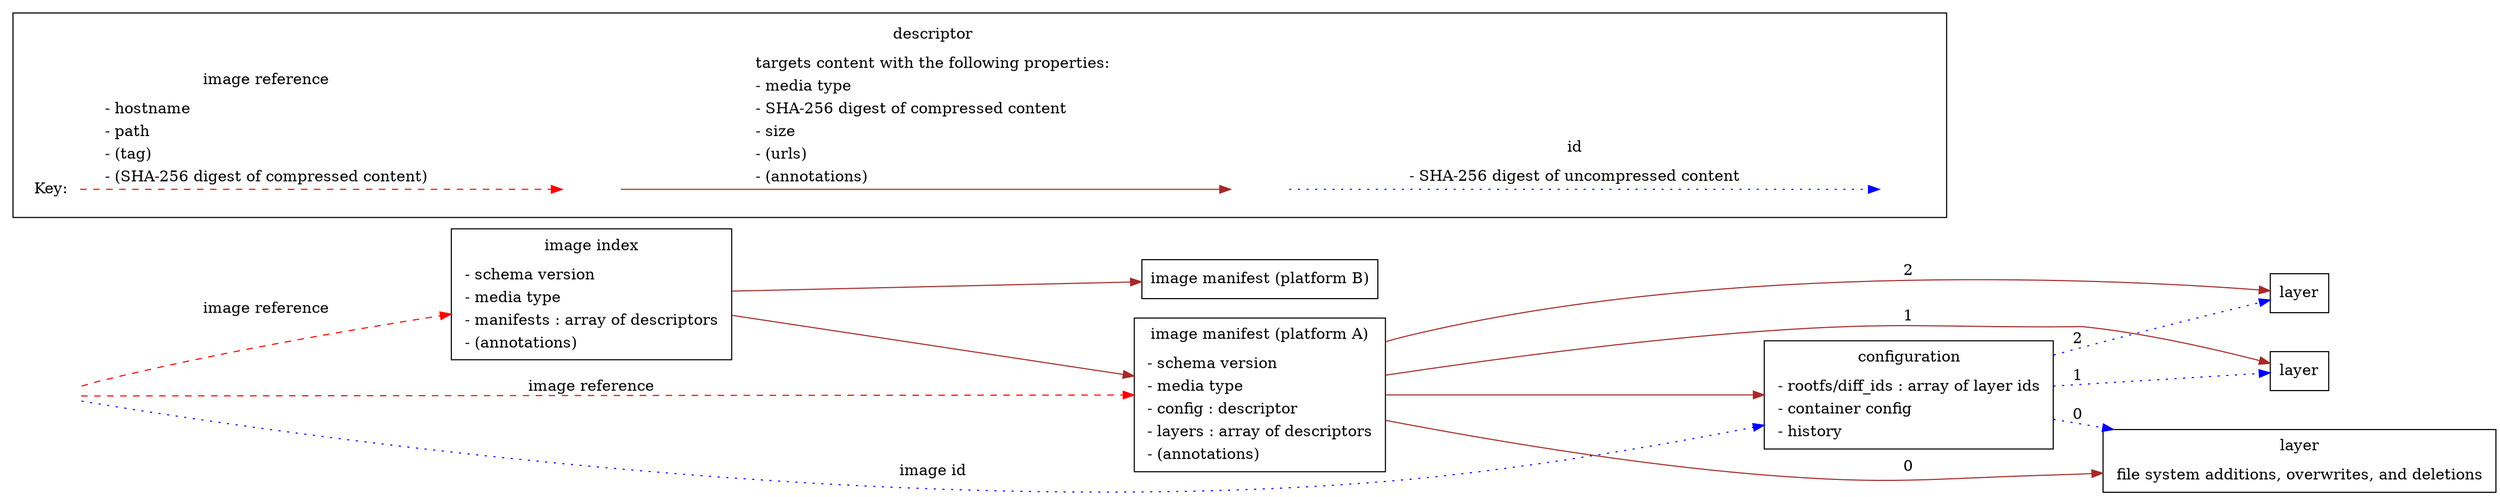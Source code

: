 digraph ociimage {
    rankdir=LR;
    node [shape=box];
    edge [splines=polyline];
    lrank [style=invisible][color=white];

    "manifest A"[label=<<table border="0">
        <tr><td align="center">image manifest (platform A)</td></tr>
        <tr><td align="center"></td></tr>
        <tr><td align="left">- schema version</td></tr>
        <tr><td align="left">- media type</td></tr>
        <tr><td align="left">- config : descriptor</td></tr>
        <tr><td align="left">- layers : array of descriptors</td></tr>
        <tr><td align="left">- (annotations)</td></tr>
    </table>>];

    "image index"[label=<<table border="0">
        <tr><td align="center">image index</td></tr>
        <tr><td></td></tr>
        <tr><td align="left">- schema version</td></tr>
        <tr><td align="left">- media type</td></tr>
        <tr><td align="left">- manifests : array of descriptors</td></tr>
        <tr><td align="left">- (annotations)</td></tr>
    </table>>];

    // references
    edge [color=red][style=dashed];
    client [style=invisible][color=white];
    client -> "image index"[label="image reference"];
    client -> "manifest A"[label="image reference"];

    // descriptors
    edge [color=brown][style=solid];
    "image index" -> "manifest A";
    "image index" -> "image manifest (platform B)";
    "configuration"[label=<<table border="0">
        <tr><td align="center">configuration</td></tr>
        <tr><td></td></tr>
        <tr><td align="left">- rootfs/diff_ids : array of layer ids</td></tr>
        <tr><td align="left">- container config</td></tr>
        <tr><td align="left">- history</td></tr>
    </table>>];
    "manifest A" -> "configuration";
    "layer 0"[label=<<table border="0">
        <tr><td align="center">layer</td></tr>
        <tr><td></td></tr>
        <tr><td align="left">file system additions, overwrites, and deletions</td></tr>
    </table>>];
    "layer 1"[label=layer];
    "layer 2"[label=layer];
    "manifest A" -> "layer 0"[label=0];
    "manifest A" -> "layer 1"[label=1];
    "manifest A" -> "layer 2"[label=2];

    // ids
    edge [color=blue][style=dotted];
    "client" -> "configuration"[label="image id"];
    "configuration" -> "layer 0"[label=0];
    "configuration" -> "layer 1"[label=1];
    "configuration" -> "layer 2"[label=2];

    // key
    subgraph cluster {
    k1 [label="Key:"][peripheries="0"];
    node [style=invisible][color=white];
    k2;
    k3;
    k4;
    node [style=solid][color=black];
    k1 -> k2[color=red][style=dashed][label=<<table border="0">
        <tr><td align="center">image reference</td></tr>
        <tr><td></td></tr>
        <tr><td align="left">- hostname</td></tr>
        <tr><td align="left">- path</td></tr>
        <tr><td align="left">- (tag)</td></tr>
        <tr><td align="left">- (SHA-256 digest of compressed content)</td></tr>
    </table>>];
    k2 -> k3[color=brown][style=solid][label=<<table border="0">
        <tr><td align="center">descriptor</td></tr>
        <tr><td></td></tr>
        <tr><td align="left">targets content with the following properties:</td></tr>
        <tr><td align="left">- media type</td></tr>
        <tr><td align="left">- SHA-256 digest of compressed content</td></tr>
        <tr><td align="left">- size</td></tr>
        <tr><td align="left">- (urls)</td></tr>
        <tr><td align="left">- (annotations)</td></tr>
    </table>>];
        k3 -> k4[color=blue][style=dotted][label=<<table border="0">
        <tr><td align="center">id</td></tr>
        <tr><td></td></tr>
        <tr><td align="left">- SHA-256 digest of uncompressed content</td></tr>
    </table>>];
    }

    { rank=same; lrank -> "layer 2" -> "layer 1" -> "layer 0" [style=invis] }
    { rank=same; "manifest A", "image manifest (platform B)" }
}